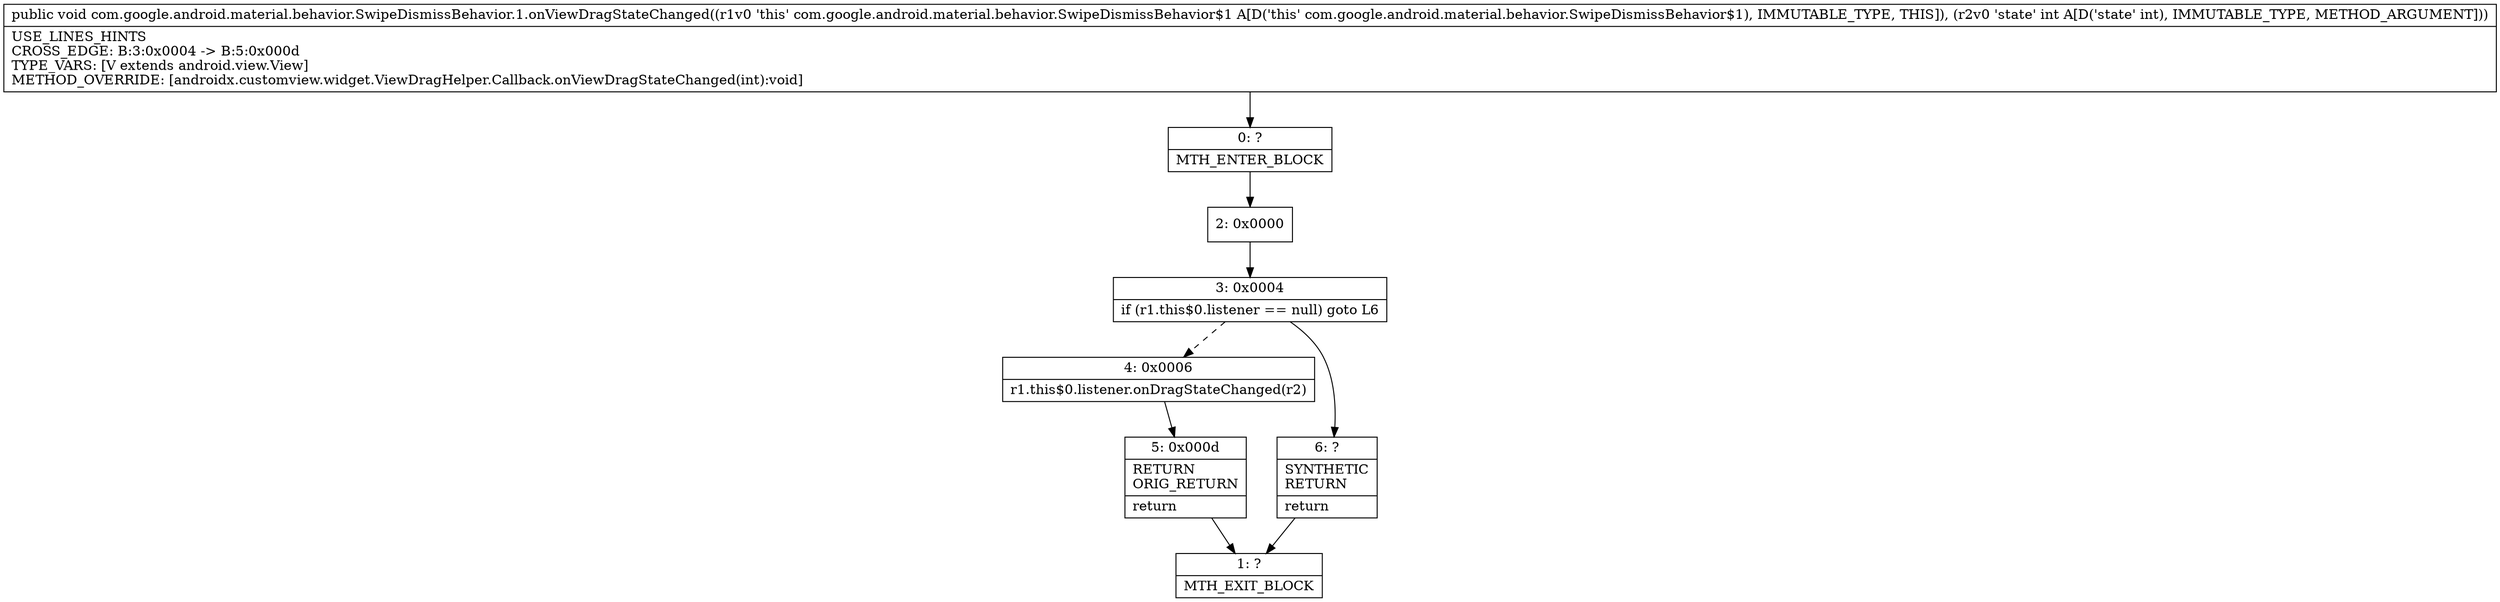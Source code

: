 digraph "CFG forcom.google.android.material.behavior.SwipeDismissBehavior.1.onViewDragStateChanged(I)V" {
Node_0 [shape=record,label="{0\:\ ?|MTH_ENTER_BLOCK\l}"];
Node_2 [shape=record,label="{2\:\ 0x0000}"];
Node_3 [shape=record,label="{3\:\ 0x0004|if (r1.this$0.listener == null) goto L6\l}"];
Node_4 [shape=record,label="{4\:\ 0x0006|r1.this$0.listener.onDragStateChanged(r2)\l}"];
Node_5 [shape=record,label="{5\:\ 0x000d|RETURN\lORIG_RETURN\l|return\l}"];
Node_1 [shape=record,label="{1\:\ ?|MTH_EXIT_BLOCK\l}"];
Node_6 [shape=record,label="{6\:\ ?|SYNTHETIC\lRETURN\l|return\l}"];
MethodNode[shape=record,label="{public void com.google.android.material.behavior.SwipeDismissBehavior.1.onViewDragStateChanged((r1v0 'this' com.google.android.material.behavior.SwipeDismissBehavior$1 A[D('this' com.google.android.material.behavior.SwipeDismissBehavior$1), IMMUTABLE_TYPE, THIS]), (r2v0 'state' int A[D('state' int), IMMUTABLE_TYPE, METHOD_ARGUMENT]))  | USE_LINES_HINTS\lCROSS_EDGE: B:3:0x0004 \-\> B:5:0x000d\lTYPE_VARS: [V extends android.view.View]\lMETHOD_OVERRIDE: [androidx.customview.widget.ViewDragHelper.Callback.onViewDragStateChanged(int):void]\l}"];
MethodNode -> Node_0;Node_0 -> Node_2;
Node_2 -> Node_3;
Node_3 -> Node_4[style=dashed];
Node_3 -> Node_6;
Node_4 -> Node_5;
Node_5 -> Node_1;
Node_6 -> Node_1;
}

